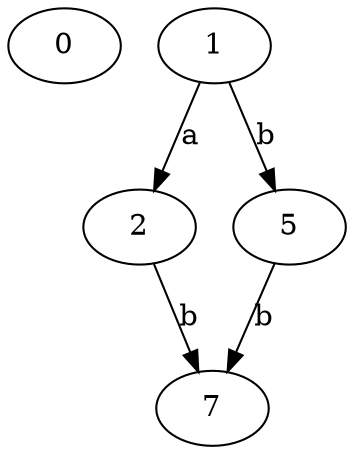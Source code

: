 strict digraph  {
0;
1;
2;
5;
7;
1 -> 2  [label=a];
1 -> 5  [label=b];
2 -> 7  [label=b];
5 -> 7  [label=b];
}
